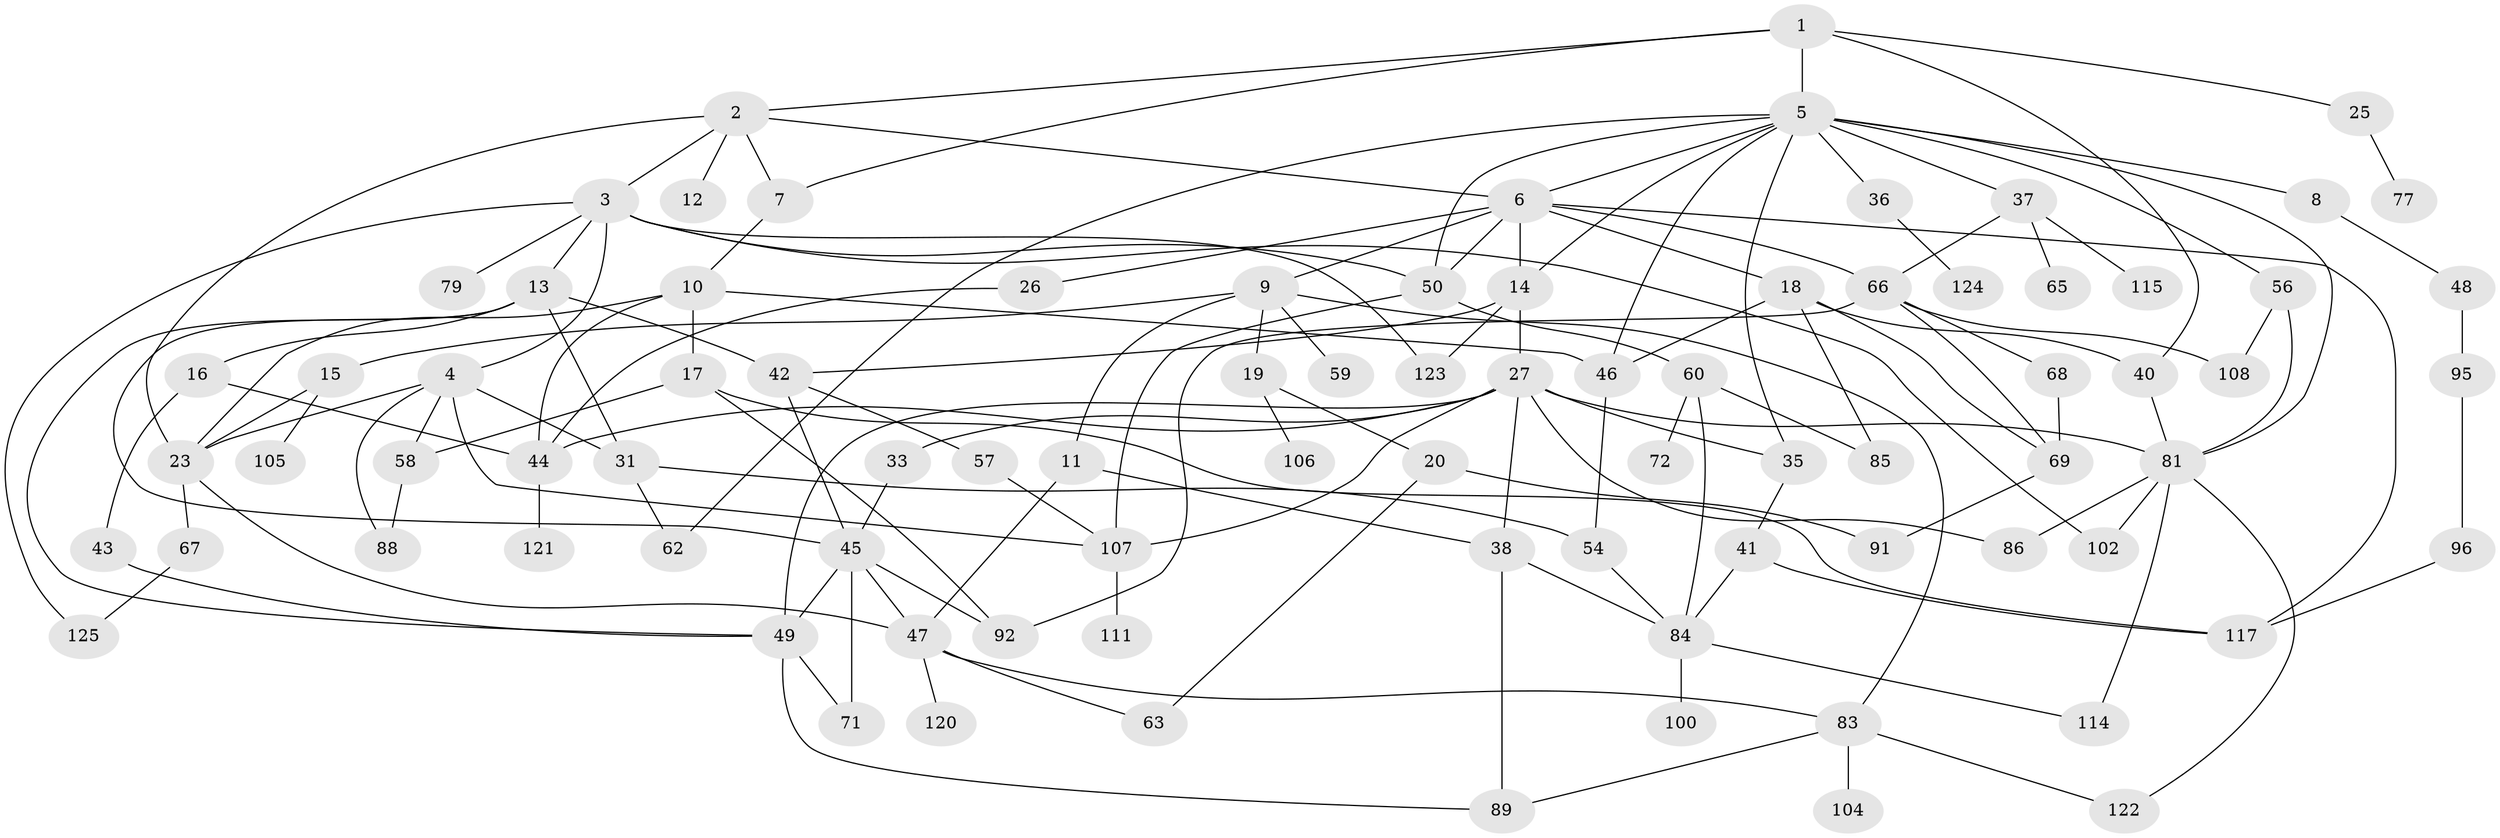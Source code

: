 // original degree distribution, {3: 0.1984126984126984, 6: 0.05555555555555555, 7: 0.023809523809523808, 9: 0.007936507936507936, 2: 0.373015873015873, 5: 0.047619047619047616, 1: 0.1349206349206349, 4: 0.15079365079365079, 8: 0.007936507936507936}
// Generated by graph-tools (version 1.1) at 2025/41/03/06/25 10:41:25]
// undirected, 86 vertices, 145 edges
graph export_dot {
graph [start="1"]
  node [color=gray90,style=filled];
  1 [super="+21"];
  2 [super="+73"];
  3 [super="+70"];
  4 [super="+53"];
  5 [super="+32"];
  6 [super="+98"];
  7;
  8;
  9 [super="+24"];
  10 [super="+52"];
  11 [super="+30"];
  12;
  13 [super="+22"];
  14 [super="+109"];
  15 [super="+99"];
  16 [super="+51"];
  17;
  18 [super="+34"];
  19 [super="+29"];
  20;
  23 [super="+28"];
  25 [super="+39"];
  26;
  27 [super="+61"];
  31 [super="+80"];
  33;
  35 [super="+76"];
  36;
  37;
  38;
  40;
  41;
  42 [super="+74"];
  43;
  44 [super="+97"];
  45 [super="+55"];
  46 [super="+116"];
  47 [super="+64"];
  48 [super="+87"];
  49 [super="+78"];
  50 [super="+75"];
  54;
  56 [super="+103"];
  57;
  58 [super="+110"];
  59;
  60;
  62;
  63;
  65;
  66;
  67 [super="+82"];
  68 [super="+113"];
  69 [super="+101"];
  71 [super="+90"];
  72;
  77;
  79;
  81 [super="+94"];
  83 [super="+93"];
  84 [super="+126"];
  85;
  86;
  88;
  89;
  91;
  92 [super="+112"];
  95;
  96;
  100;
  102;
  104;
  105;
  106;
  107 [super="+118"];
  108;
  111;
  114;
  115;
  117 [super="+119"];
  120;
  121;
  122;
  123;
  124;
  125;
  1 -- 2;
  1 -- 5;
  1 -- 40;
  1 -- 25;
  1 -- 7;
  2 -- 3;
  2 -- 7;
  2 -- 12;
  2 -- 23;
  2 -- 6;
  3 -- 4;
  3 -- 13;
  3 -- 50;
  3 -- 102;
  3 -- 123;
  3 -- 125;
  3 -- 79;
  4 -- 23;
  4 -- 31;
  4 -- 88;
  4 -- 107;
  4 -- 58;
  5 -- 6;
  5 -- 8;
  5 -- 14;
  5 -- 56;
  5 -- 81 [weight=2];
  5 -- 62;
  5 -- 36;
  5 -- 37;
  5 -- 46;
  5 -- 50;
  5 -- 35;
  6 -- 9;
  6 -- 18;
  6 -- 26;
  6 -- 50;
  6 -- 66;
  6 -- 117;
  6 -- 14;
  7 -- 10;
  8 -- 48;
  9 -- 11;
  9 -- 15;
  9 -- 19;
  9 -- 83;
  9 -- 59;
  10 -- 17;
  10 -- 44;
  10 -- 23;
  10 -- 46;
  11 -- 38;
  11 -- 47;
  13 -- 16;
  13 -- 45;
  13 -- 42;
  13 -- 31;
  13 -- 49;
  14 -- 27;
  14 -- 42;
  14 -- 123;
  15 -- 105;
  15 -- 23;
  16 -- 43;
  16 -- 44;
  17 -- 58;
  17 -- 92;
  17 -- 117;
  18 -- 85;
  18 -- 40;
  18 -- 46;
  18 -- 69;
  19 -- 20;
  19 -- 106;
  20 -- 63;
  20 -- 91;
  23 -- 67;
  23 -- 47;
  25 -- 77;
  26 -- 44;
  27 -- 33;
  27 -- 35;
  27 -- 86;
  27 -- 49;
  27 -- 81;
  27 -- 44;
  27 -- 107;
  27 -- 38;
  31 -- 62;
  31 -- 54;
  33 -- 45;
  35 -- 41;
  36 -- 124;
  37 -- 65;
  37 -- 66;
  37 -- 115;
  38 -- 84;
  38 -- 89;
  40 -- 81;
  41 -- 84;
  41 -- 117;
  42 -- 57;
  42 -- 45;
  43 -- 49;
  44 -- 121;
  45 -- 47;
  45 -- 71;
  45 -- 92;
  45 -- 49;
  46 -- 54;
  47 -- 63;
  47 -- 83;
  47 -- 120;
  48 -- 95;
  49 -- 89;
  49 -- 71;
  50 -- 60;
  50 -- 107;
  54 -- 84;
  56 -- 81;
  56 -- 108;
  57 -- 107;
  58 -- 88;
  60 -- 72;
  60 -- 85;
  60 -- 84;
  66 -- 68;
  66 -- 69;
  66 -- 108;
  66 -- 92;
  67 -- 125;
  68 -- 69;
  69 -- 91;
  81 -- 102;
  81 -- 114;
  81 -- 86;
  81 -- 122;
  83 -- 122;
  83 -- 104;
  83 -- 89;
  84 -- 100;
  84 -- 114;
  95 -- 96;
  96 -- 117;
  107 -- 111;
}
